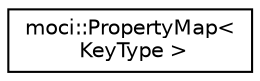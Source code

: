 digraph "Graphical Class Hierarchy"
{
  edge [fontname="Helvetica",fontsize="10",labelfontname="Helvetica",labelfontsize="10"];
  node [fontname="Helvetica",fontsize="10",shape=record];
  rankdir="LR";
  Node0 [label="moci::PropertyMap\<\l KeyType \>",height=0.2,width=0.4,color="black", fillcolor="white", style="filled",URL="$classmoci_1_1PropertyMap.html",tooltip="Container that maps keys to property objects. "];
}
